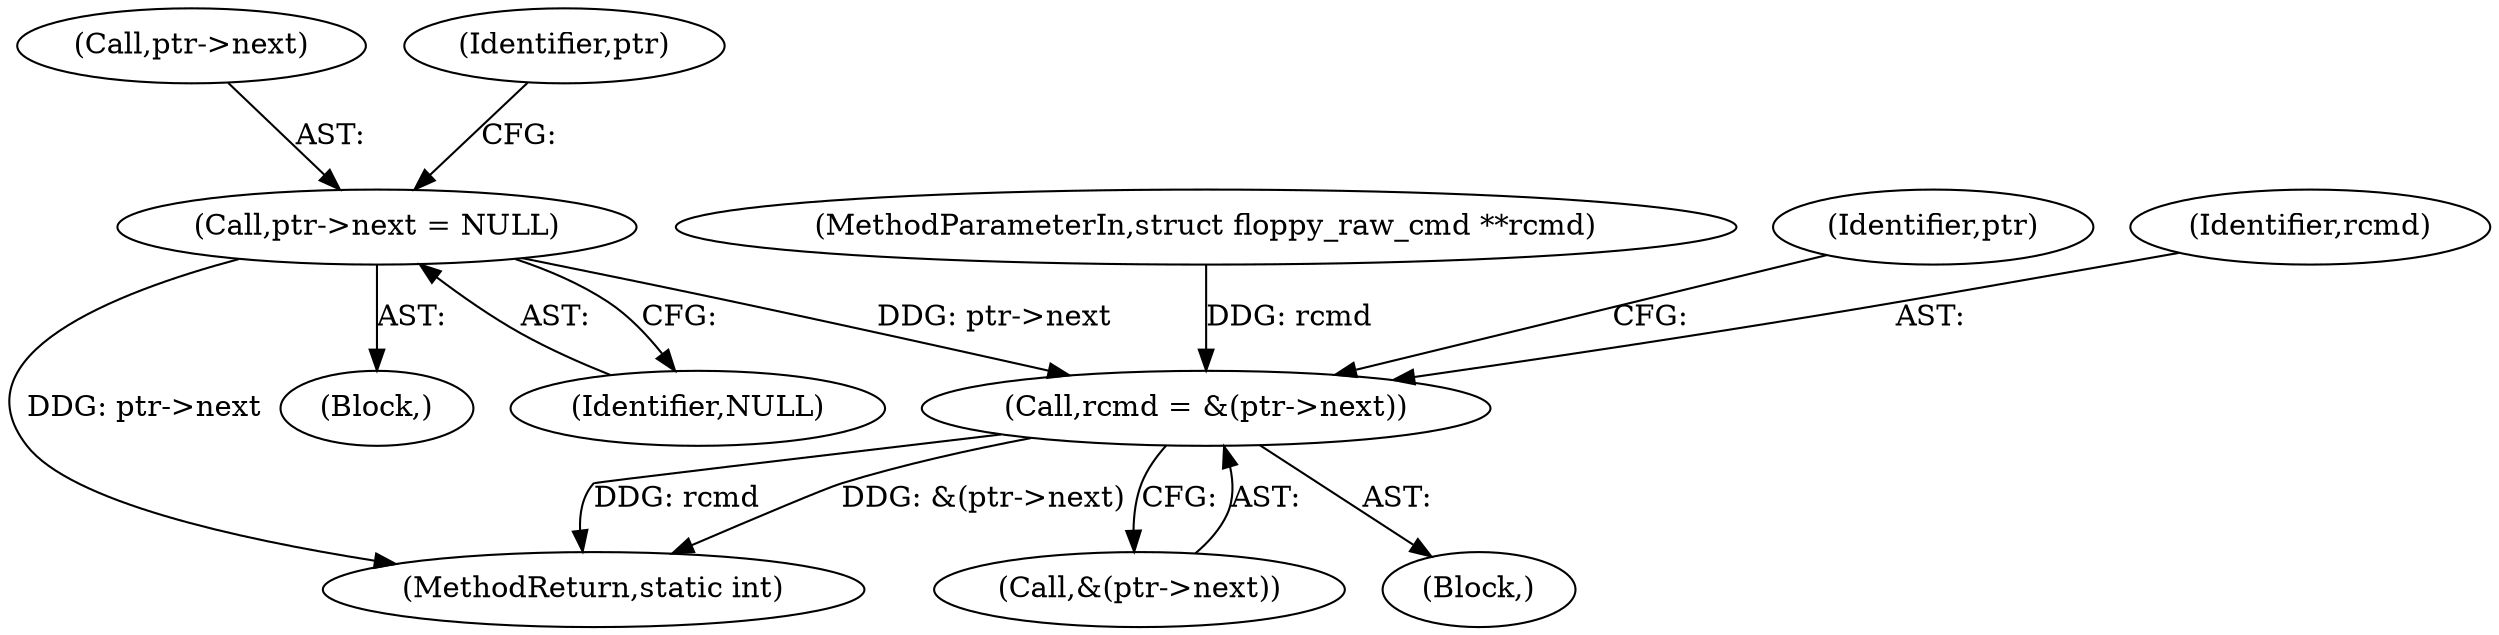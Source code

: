 digraph "0_linux_ef87dbe7614341c2e7bfe8d32fcb7028cc97442c@pointer" {
"1000138" [label="(Call,ptr->next = NULL)"];
"1000273" [label="(Call,rcmd = &(ptr->next))"];
"1000272" [label="(Block,)"];
"1000104" [label="(MethodParameterIn,struct floppy_raw_cmd **rcmd)"];
"1000281" [label="(Identifier,ptr)"];
"1000139" [label="(Call,ptr->next)"];
"1000287" [label="(MethodReturn,static int)"];
"1000274" [label="(Identifier,rcmd)"];
"1000145" [label="(Identifier,ptr)"];
"1000273" [label="(Call,rcmd = &(ptr->next))"];
"1000275" [label="(Call,&(ptr->next))"];
"1000142" [label="(Identifier,NULL)"];
"1000105" [label="(Block,)"];
"1000138" [label="(Call,ptr->next = NULL)"];
"1000138" -> "1000105"  [label="AST: "];
"1000138" -> "1000142"  [label="CFG: "];
"1000139" -> "1000138"  [label="AST: "];
"1000142" -> "1000138"  [label="AST: "];
"1000145" -> "1000138"  [label="CFG: "];
"1000138" -> "1000287"  [label="DDG: ptr->next"];
"1000138" -> "1000273"  [label="DDG: ptr->next"];
"1000273" -> "1000272"  [label="AST: "];
"1000273" -> "1000275"  [label="CFG: "];
"1000274" -> "1000273"  [label="AST: "];
"1000275" -> "1000273"  [label="AST: "];
"1000281" -> "1000273"  [label="CFG: "];
"1000273" -> "1000287"  [label="DDG: &(ptr->next)"];
"1000273" -> "1000287"  [label="DDG: rcmd"];
"1000104" -> "1000273"  [label="DDG: rcmd"];
}
